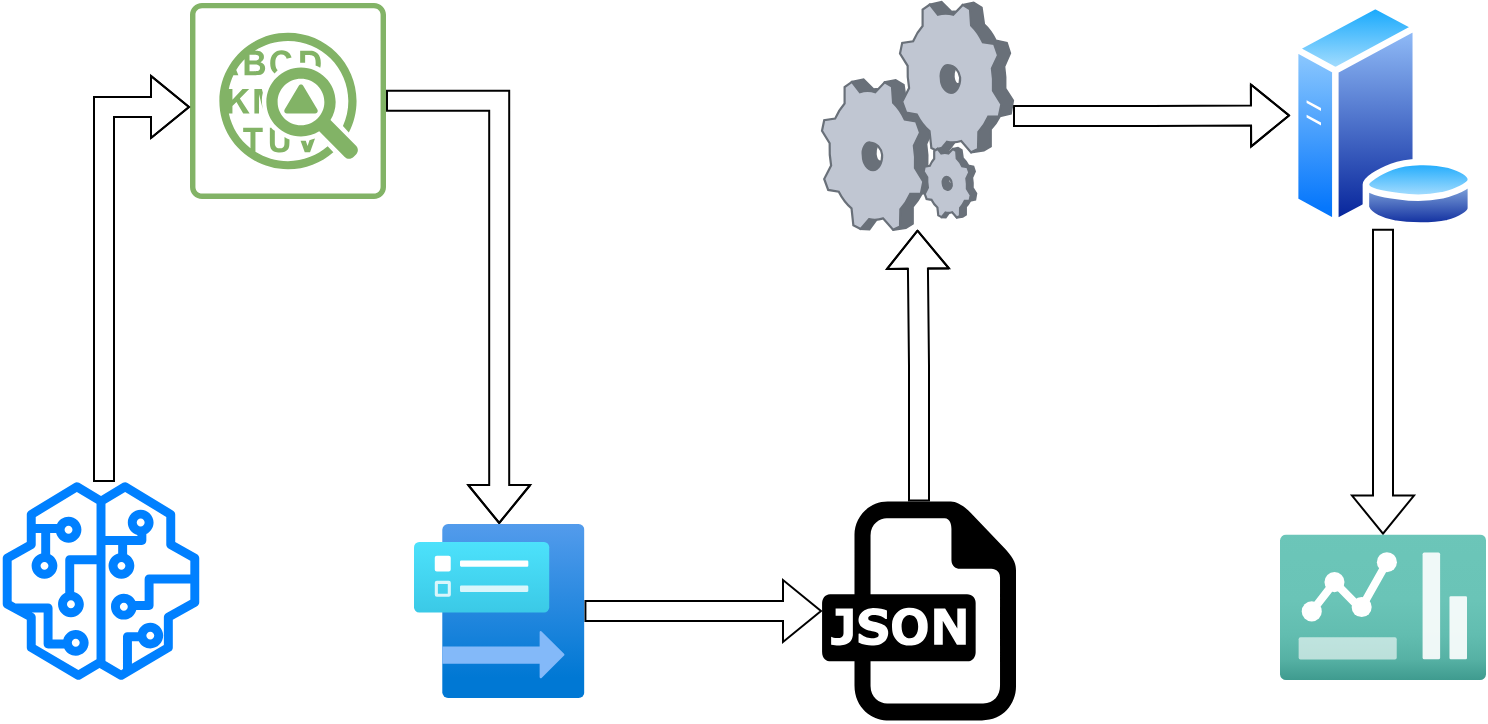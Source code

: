 <mxfile version="24.7.14">
  <diagram name="Page-1" id="rnu4Nlgk-CN_jFhoVj5D">
    <mxGraphModel dx="954" dy="989" grid="0" gridSize="10" guides="1" tooltips="1" connect="1" arrows="1" fold="1" page="1" pageScale="1" pageWidth="850" pageHeight="1100" background="#ffffff" math="0" shadow="0">
      <root>
        <mxCell id="0" />
        <mxCell id="1" parent="0" />
        <mxCell id="FfnxhRVmFmz3ayBUW8Ok-12" value="" style="edgeStyle=orthogonalEdgeStyle;rounded=0;orthogonalLoop=1;jettySize=auto;html=1;shape=flexArrow;" edge="1" parent="1" source="FfnxhRVmFmz3ayBUW8Ok-4" target="FfnxhRVmFmz3ayBUW8Ok-5">
          <mxGeometry relative="1" as="geometry" />
        </mxCell>
        <mxCell id="FfnxhRVmFmz3ayBUW8Ok-4" value="" style="sketch=0;points=[[0.015,0.015,0],[0.985,0.015,0],[0.985,0.985,0],[0.015,0.985,0],[0.25,0,0],[0.5,0,0],[0.75,0,0],[1,0.25,0],[1,0.5,0],[1,0.75,0],[0.75,1,0],[0.5,1,0],[0.25,1,0],[0,0.75,0],[0,0.5,0],[0,0.25,0]];verticalLabelPosition=bottom;html=1;verticalAlign=top;aspect=fixed;align=center;pointerEvents=1;shape=mxgraph.cisco19.rect;prIcon=anomaly_detection;fillColor=none;strokeColor=#82b366;" vertex="1" parent="1">
          <mxGeometry x="143.0" y="261.45" width="98" height="98" as="geometry" />
        </mxCell>
        <mxCell id="FfnxhRVmFmz3ayBUW8Ok-24" value="" style="edgeStyle=orthogonalEdgeStyle;rounded=0;orthogonalLoop=1;jettySize=auto;html=1;shape=flexArrow;" edge="1" parent="1" source="FfnxhRVmFmz3ayBUW8Ok-5" target="FfnxhRVmFmz3ayBUW8Ok-6">
          <mxGeometry relative="1" as="geometry" />
        </mxCell>
        <mxCell id="FfnxhRVmFmz3ayBUW8Ok-5" value="" style="image;aspect=fixed;html=1;points=[];align=center;fontSize=12;image=img/lib/azure2/other/Data_Collection_Rules.svg;" vertex="1" parent="1">
          <mxGeometry x="255" y="522" width="85.21" height="87" as="geometry" />
        </mxCell>
        <mxCell id="FfnxhRVmFmz3ayBUW8Ok-25" value="" style="edgeStyle=orthogonalEdgeStyle;rounded=0;orthogonalLoop=1;jettySize=auto;html=1;shape=flexArrow;" edge="1" parent="1" source="FfnxhRVmFmz3ayBUW8Ok-6" target="FfnxhRVmFmz3ayBUW8Ok-7">
          <mxGeometry relative="1" as="geometry" />
        </mxCell>
        <mxCell id="FfnxhRVmFmz3ayBUW8Ok-6" value="" style="dashed=0;outlineConnect=0;html=1;align=center;labelPosition=center;verticalLabelPosition=bottom;verticalAlign=top;shape=mxgraph.weblogos.json" vertex="1" parent="1">
          <mxGeometry x="459" y="510.8" width="97" height="109.4" as="geometry" />
        </mxCell>
        <mxCell id="FfnxhRVmFmz3ayBUW8Ok-26" value="" style="edgeStyle=orthogonalEdgeStyle;rounded=0;orthogonalLoop=1;jettySize=auto;html=1;shape=flexArrow;" edge="1" parent="1" source="FfnxhRVmFmz3ayBUW8Ok-7" target="FfnxhRVmFmz3ayBUW8Ok-8">
          <mxGeometry relative="1" as="geometry" />
        </mxCell>
        <mxCell id="FfnxhRVmFmz3ayBUW8Ok-7" value="" style="verticalLabelPosition=bottom;sketch=0;aspect=fixed;html=1;verticalAlign=top;strokeColor=none;align=center;outlineConnect=0;shape=mxgraph.citrix.process;" vertex="1" parent="1">
          <mxGeometry x="459" y="261" width="95.5" height="113.86" as="geometry" />
        </mxCell>
        <mxCell id="FfnxhRVmFmz3ayBUW8Ok-27" value="" style="edgeStyle=orthogonalEdgeStyle;rounded=0;orthogonalLoop=1;jettySize=auto;html=1;shape=flexArrow;" edge="1" parent="1" source="FfnxhRVmFmz3ayBUW8Ok-8" target="FfnxhRVmFmz3ayBUW8Ok-9">
          <mxGeometry relative="1" as="geometry" />
        </mxCell>
        <mxCell id="FfnxhRVmFmz3ayBUW8Ok-8" value="" style="image;aspect=fixed;perimeter=ellipsePerimeter;html=1;align=center;shadow=0;dashed=0;spacingTop=3;image=img/lib/active_directory/database_server.svg;" vertex="1" parent="1">
          <mxGeometry x="693" y="261" width="93" height="113.41" as="geometry" />
        </mxCell>
        <mxCell id="FfnxhRVmFmz3ayBUW8Ok-9" value="" style="image;aspect=fixed;html=1;points=[];align=center;fontSize=12;image=img/lib/azure2/general/Dashboard2.svg;" vertex="1" parent="1">
          <mxGeometry x="688" y="527.29" width="103" height="72.71" as="geometry" />
        </mxCell>
        <mxCell id="FfnxhRVmFmz3ayBUW8Ok-11" value="" style="edgeStyle=orthogonalEdgeStyle;rounded=0;orthogonalLoop=1;jettySize=auto;html=1;fontColor=#FFFFFF;shape=flexArrow;fillColor=default;" edge="1" parent="1" source="FfnxhRVmFmz3ayBUW8Ok-10" target="FfnxhRVmFmz3ayBUW8Ok-4">
          <mxGeometry relative="1" as="geometry">
            <Array as="points">
              <mxPoint x="100" y="313.45" />
            </Array>
          </mxGeometry>
        </mxCell>
        <mxCell id="FfnxhRVmFmz3ayBUW8Ok-10" value="" style="sketch=0;outlineConnect=0;dashed=0;verticalLabelPosition=bottom;verticalAlign=top;align=center;html=1;fontSize=12;fontStyle=1;aspect=fixed;pointerEvents=1;shape=mxgraph.aws4.sagemaker_model;fillColor=#0080FF;" vertex="1" parent="1">
          <mxGeometry x="49" y="501" width="99" height="99" as="geometry" />
        </mxCell>
      </root>
    </mxGraphModel>
  </diagram>
</mxfile>

